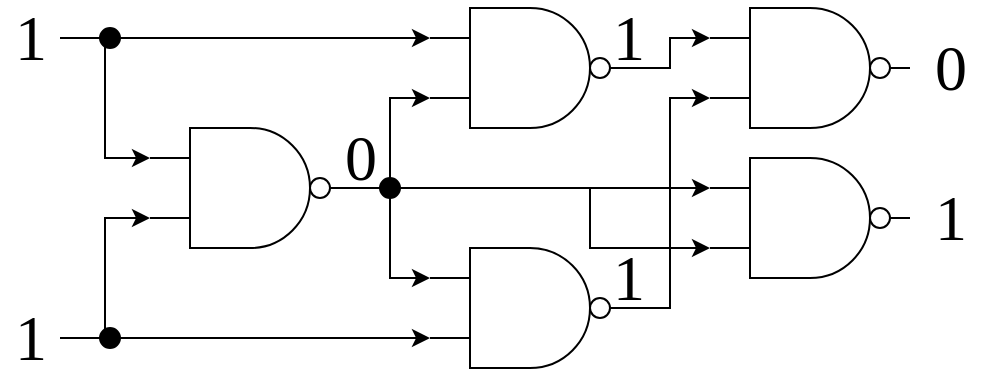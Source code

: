 <mxfile version="13.0.1" type="device"><diagram id="Elxlepstqvd7wr2-sXxP" name="Page-1"><mxGraphModel dx="630" dy="540" grid="1" gridSize="10" guides="1" tooltips="1" connect="1" arrows="1" fold="1" page="1" pageScale="1" pageWidth="827" pageHeight="1169" math="0" shadow="0"><root><mxCell id="0"/><mxCell id="1" parent="0"/><mxCell id="1QidLLaOw4hu7lpa7kIh-1" value="" style="verticalLabelPosition=bottom;shadow=0;dashed=0;align=center;html=1;verticalAlign=top;shape=mxgraph.electrical.logic_gates.logic_gate;operation=and;negating=1;" vertex="1" parent="1"><mxGeometry x="440" y="215" width="100" height="60" as="geometry"/></mxCell><mxCell id="KCSHr8TkM7Y1t4ht6Fll-19" value="" style="edgeStyle=orthogonalEdgeStyle;rounded=0;orthogonalLoop=1;jettySize=auto;html=1;entryX=0;entryY=0.25;entryDx=0;entryDy=0;entryPerimeter=0;" parent="1" source="KCSHr8TkM7Y1t4ht6Fll-24" target="1QidLLaOw4hu7lpa7kIh-1" edge="1"><mxGeometry relative="1" as="geometry"><mxPoint x="410" y="230" as="targetPoint"/></mxGeometry></mxCell><mxCell id="KCSHr8TkM7Y1t4ht6Fll-20" style="edgeStyle=orthogonalEdgeStyle;rounded=0;orthogonalLoop=1;jettySize=auto;html=1;exitX=1;exitY=0.5;exitDx=0;exitDy=0;exitPerimeter=0;entryX=0;entryY=0.75;entryDx=0;entryDy=0;entryPerimeter=0;" parent="1" source="KCSHr8TkM7Y1t4ht6Fll-1" target="KCSHr8TkM7Y1t4ht6Fll-2" edge="1"><mxGeometry relative="1" as="geometry"/></mxCell><mxCell id="KCSHr8TkM7Y1t4ht6Fll-21" style="edgeStyle=orthogonalEdgeStyle;rounded=0;orthogonalLoop=1;jettySize=auto;html=1;exitX=1;exitY=0.5;exitDx=0;exitDy=0;exitPerimeter=0;entryX=0;entryY=0.25;entryDx=0;entryDy=0;entryPerimeter=0;" parent="1" source="KCSHr8TkM7Y1t4ht6Fll-1" target="KCSHr8TkM7Y1t4ht6Fll-3" edge="1"><mxGeometry relative="1" as="geometry"/></mxCell><mxCell id="KCSHr8TkM7Y1t4ht6Fll-1" value="" style="verticalLabelPosition=bottom;shadow=0;dashed=0;align=center;html=1;verticalAlign=top;shape=mxgraph.electrical.logic_gates.logic_gate;operation=and;negating=1;" parent="1" vertex="1"><mxGeometry x="160" y="200" width="100" height="60" as="geometry"/></mxCell><mxCell id="KCSHr8TkM7Y1t4ht6Fll-22" style="edgeStyle=orthogonalEdgeStyle;rounded=0;orthogonalLoop=1;jettySize=auto;html=1;exitX=1;exitY=0.5;exitDx=0;exitDy=0;exitPerimeter=0;entryX=0;entryY=0.25;entryDx=0;entryDy=0;entryPerimeter=0;" parent="1" source="KCSHr8TkM7Y1t4ht6Fll-2" target="KCSHr8TkM7Y1t4ht6Fll-4" edge="1"><mxGeometry relative="1" as="geometry"><mxPoint x="410" y="150" as="targetPoint"/></mxGeometry></mxCell><mxCell id="KCSHr8TkM7Y1t4ht6Fll-2" value="" style="verticalLabelPosition=bottom;shadow=0;dashed=0;align=center;html=1;verticalAlign=top;shape=mxgraph.electrical.logic_gates.logic_gate;operation=and;negating=1;" parent="1" vertex="1"><mxGeometry x="300" y="140" width="100" height="60" as="geometry"/></mxCell><mxCell id="KCSHr8TkM7Y1t4ht6Fll-23" style="edgeStyle=orthogonalEdgeStyle;rounded=0;orthogonalLoop=1;jettySize=auto;html=1;exitX=1;exitY=0.5;exitDx=0;exitDy=0;exitPerimeter=0;entryX=0;entryY=0.75;entryDx=0;entryDy=0;entryPerimeter=0;" parent="1" source="KCSHr8TkM7Y1t4ht6Fll-3" target="KCSHr8TkM7Y1t4ht6Fll-4" edge="1"><mxGeometry relative="1" as="geometry"/></mxCell><mxCell id="KCSHr8TkM7Y1t4ht6Fll-3" value="" style="verticalLabelPosition=bottom;shadow=0;dashed=0;align=center;html=1;verticalAlign=top;shape=mxgraph.electrical.logic_gates.logic_gate;operation=and;negating=1;" parent="1" vertex="1"><mxGeometry x="300" y="260" width="100" height="60" as="geometry"/></mxCell><mxCell id="KCSHr8TkM7Y1t4ht6Fll-4" value="" style="verticalLabelPosition=bottom;shadow=0;dashed=0;align=center;html=1;verticalAlign=top;shape=mxgraph.electrical.logic_gates.logic_gate;operation=and;negating=1;" parent="1" vertex="1"><mxGeometry x="440" y="140" width="100" height="60" as="geometry"/></mxCell><mxCell id="KCSHr8TkM7Y1t4ht6Fll-13" value="" style="edgeStyle=orthogonalEdgeStyle;rounded=0;orthogonalLoop=1;jettySize=auto;html=1;entryX=0;entryY=0.25;entryDx=0;entryDy=0;entryPerimeter=0;" parent="1" source="KCSHr8TkM7Y1t4ht6Fll-6" target="KCSHr8TkM7Y1t4ht6Fll-2" edge="1"><mxGeometry relative="1" as="geometry"><mxPoint x="200" y="155" as="targetPoint"/></mxGeometry></mxCell><mxCell id="KCSHr8TkM7Y1t4ht6Fll-17" value="" style="edgeStyle=orthogonalEdgeStyle;rounded=0;orthogonalLoop=1;jettySize=auto;html=1;entryX=0;entryY=0.25;entryDx=0;entryDy=0;entryPerimeter=0;" parent="1" source="KCSHr8TkM7Y1t4ht6Fll-6" target="KCSHr8TkM7Y1t4ht6Fll-1" edge="1"><mxGeometry relative="1" as="geometry"><mxPoint x="100" y="250" as="targetPoint"/></mxGeometry></mxCell><mxCell id="KCSHr8TkM7Y1t4ht6Fll-6" value="&lt;font face=&quot;Times New Roman&quot;&gt;&lt;span style=&quot;font-size: 32px&quot;&gt;1&lt;/span&gt;&lt;/font&gt;" style="text;html=1;align=center;verticalAlign=middle;resizable=0;points=[];autosize=1;" parent="1" vertex="1"><mxGeometry x="85" y="140" width="30" height="30" as="geometry"/></mxCell><mxCell id="KCSHr8TkM7Y1t4ht6Fll-11" value="" style="edgeStyle=orthogonalEdgeStyle;rounded=0;orthogonalLoop=1;jettySize=auto;html=1;entryX=0;entryY=0.75;entryDx=0;entryDy=0;entryPerimeter=0;" parent="1" source="KCSHr8TkM7Y1t4ht6Fll-7" target="KCSHr8TkM7Y1t4ht6Fll-3" edge="1"><mxGeometry relative="1" as="geometry"><mxPoint x="200" y="305" as="targetPoint"/></mxGeometry></mxCell><mxCell id="KCSHr8TkM7Y1t4ht6Fll-15" value="" style="edgeStyle=orthogonalEdgeStyle;rounded=0;orthogonalLoop=1;jettySize=auto;html=1;entryX=0;entryY=0.75;entryDx=0;entryDy=0;entryPerimeter=0;" parent="1" source="KCSHr8TkM7Y1t4ht6Fll-7" target="KCSHr8TkM7Y1t4ht6Fll-1" edge="1"><mxGeometry relative="1" as="geometry"><mxPoint x="100" y="210" as="targetPoint"/></mxGeometry></mxCell><mxCell id="KCSHr8TkM7Y1t4ht6Fll-7" value="&lt;font face=&quot;Times New Roman&quot;&gt;&lt;span style=&quot;font-size: 32px&quot;&gt;1&lt;/span&gt;&lt;/font&gt;" style="text;html=1;align=center;verticalAlign=middle;resizable=0;points=[];autosize=1;" parent="1" vertex="1"><mxGeometry x="85" y="290" width="30" height="30" as="geometry"/></mxCell><mxCell id="KCSHr8TkM7Y1t4ht6Fll-8" value="&lt;font face=&quot;Times New Roman&quot;&gt;&lt;span style=&quot;font-size: 32px&quot;&gt;0&lt;/span&gt;&lt;/font&gt;" style="text;html=1;align=center;verticalAlign=middle;resizable=0;points=[];autosize=1;" parent="1" vertex="1"><mxGeometry x="545" y="155" width="30" height="30" as="geometry"/></mxCell><mxCell id="KCSHr8TkM7Y1t4ht6Fll-9" value="&lt;font face=&quot;Times New Roman&quot;&gt;&lt;span style=&quot;font-size: 32px&quot;&gt;1&lt;/span&gt;&lt;/font&gt;" style="text;html=1;align=center;verticalAlign=middle;resizable=0;points=[];autosize=1;" parent="1" vertex="1"><mxGeometry x="545" y="230" width="30" height="30" as="geometry"/></mxCell><mxCell id="1QidLLaOw4hu7lpa7kIh-2" style="edgeStyle=orthogonalEdgeStyle;rounded=0;orthogonalLoop=1;jettySize=auto;html=1;exitX=1;exitY=0.5;exitDx=0;exitDy=0;entryX=0;entryY=0.75;entryDx=0;entryDy=0;entryPerimeter=0;" edge="1" parent="1" source="KCSHr8TkM7Y1t4ht6Fll-24" target="1QidLLaOw4hu7lpa7kIh-1"><mxGeometry relative="1" as="geometry"><Array as="points"><mxPoint x="380" y="230"/><mxPoint x="380" y="260"/></Array></mxGeometry></mxCell><mxCell id="KCSHr8TkM7Y1t4ht6Fll-24" value="" style="ellipse;whiteSpace=wrap;html=1;aspect=fixed;fillColor=#000000;" parent="1" vertex="1"><mxGeometry x="275" y="225" width="10" height="10" as="geometry"/></mxCell><mxCell id="KCSHr8TkM7Y1t4ht6Fll-27" value="" style="ellipse;whiteSpace=wrap;html=1;aspect=fixed;fillColor=#000000;" parent="1" vertex="1"><mxGeometry x="135" y="300" width="10" height="10" as="geometry"/></mxCell><mxCell id="KCSHr8TkM7Y1t4ht6Fll-29" value="" style="ellipse;whiteSpace=wrap;html=1;aspect=fixed;fillColor=#000000;" parent="1" vertex="1"><mxGeometry x="135" y="150" width="10" height="10" as="geometry"/></mxCell><mxCell id="KCSHr8TkM7Y1t4ht6Fll-30" value="&lt;font face=&quot;Times New Roman&quot;&gt;&lt;span style=&quot;font-size: 32px&quot;&gt;0&lt;/span&gt;&lt;/font&gt;" style="text;html=1;align=center;verticalAlign=middle;resizable=0;points=[];autosize=1;" parent="1" vertex="1"><mxGeometry x="250" y="200" width="30" height="30" as="geometry"/></mxCell><mxCell id="KCSHr8TkM7Y1t4ht6Fll-31" value="&lt;font face=&quot;Times New Roman&quot;&gt;&lt;span style=&quot;font-size: 32px&quot;&gt;1&lt;/span&gt;&lt;/font&gt;" style="text;html=1;align=center;verticalAlign=middle;resizable=0;points=[];autosize=1;" parent="1" vertex="1"><mxGeometry x="384" y="140" width="30" height="30" as="geometry"/></mxCell><mxCell id="KCSHr8TkM7Y1t4ht6Fll-32" value="&lt;font face=&quot;Times New Roman&quot;&gt;&lt;span style=&quot;font-size: 32px&quot;&gt;1&lt;/span&gt;&lt;/font&gt;" style="text;html=1;align=center;verticalAlign=middle;resizable=0;points=[];autosize=1;" parent="1" vertex="1"><mxGeometry x="384" y="260" width="30" height="30" as="geometry"/></mxCell><mxCell id="4UNp9iEPEPLudNO52Zjg-3" value="" style="ellipse;whiteSpace=wrap;html=1;aspect=fixed;" parent="1" vertex="1"><mxGeometry x="240" y="225" width="10" height="10" as="geometry"/></mxCell><mxCell id="4UNp9iEPEPLudNO52Zjg-4" value="" style="ellipse;whiteSpace=wrap;html=1;aspect=fixed;" parent="1" vertex="1"><mxGeometry x="380" y="285" width="10" height="10" as="geometry"/></mxCell><mxCell id="4UNp9iEPEPLudNO52Zjg-5" value="" style="ellipse;whiteSpace=wrap;html=1;aspect=fixed;" parent="1" vertex="1"><mxGeometry x="380" y="165" width="10" height="10" as="geometry"/></mxCell><mxCell id="4UNp9iEPEPLudNO52Zjg-6" value="" style="ellipse;whiteSpace=wrap;html=1;aspect=fixed;" parent="1" vertex="1"><mxGeometry x="520" y="165" width="10" height="10" as="geometry"/></mxCell><mxCell id="4UNp9iEPEPLudNO52Zjg-7" value="" style="ellipse;whiteSpace=wrap;html=1;aspect=fixed;" parent="1" vertex="1"><mxGeometry x="520" y="240" width="10" height="10" as="geometry"/></mxCell></root></mxGraphModel></diagram></mxfile>